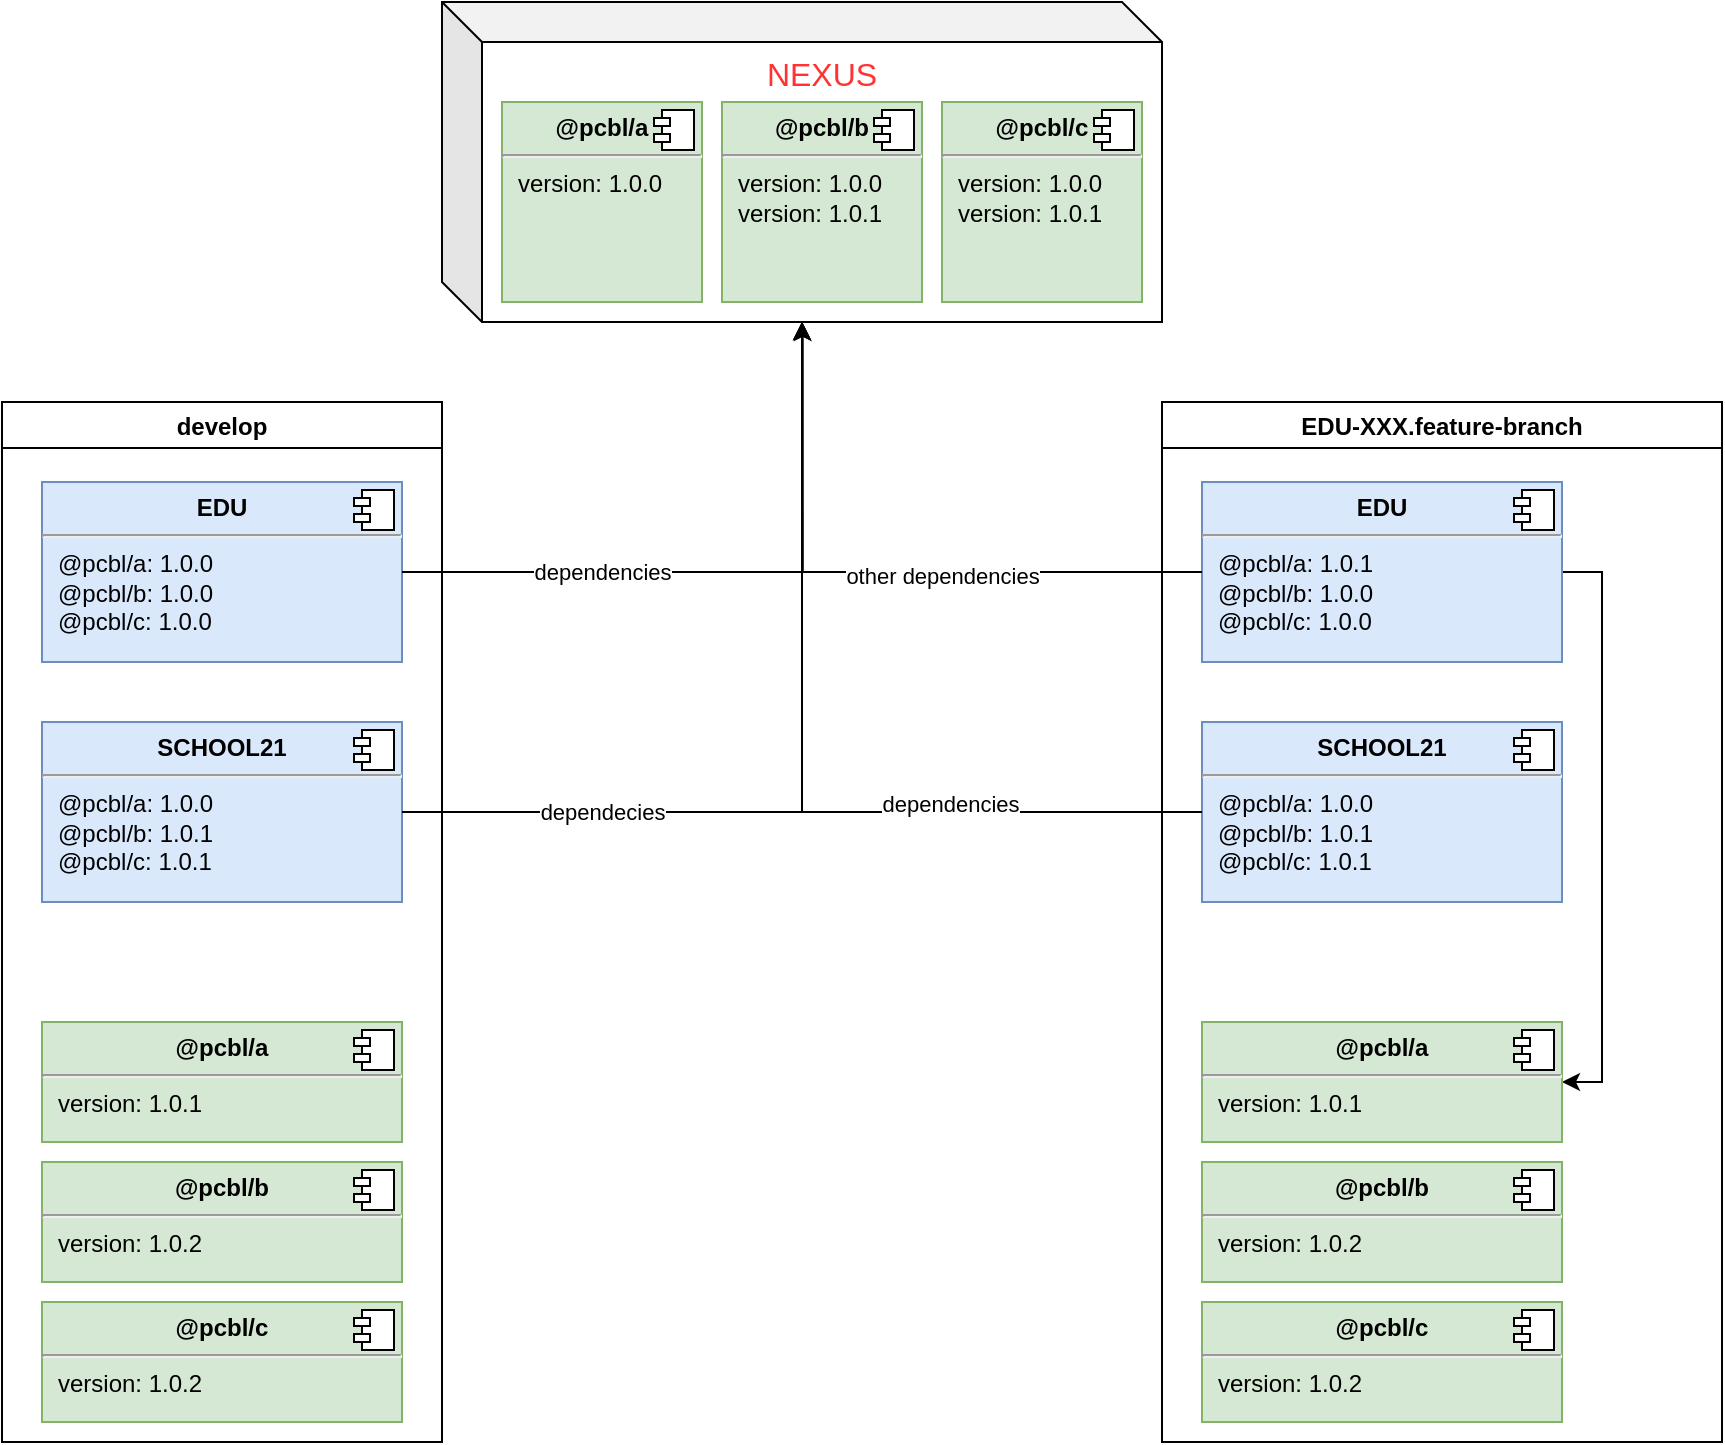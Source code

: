 <mxfile version="14.0.4" type="github">
  <diagram id="44acGGKEdY81lo-TAx_v" name="Page-1">
    <mxGraphModel dx="1752" dy="1215" grid="1" gridSize="10" guides="1" tooltips="1" connect="1" arrows="1" fold="1" page="1" pageScale="1" pageWidth="1920" pageHeight="1200" math="0" shadow="0">
      <root>
        <mxCell id="0" />
        <mxCell id="1" parent="0" />
        <mxCell id="3q4dHZZLZidGqc5jvgm3-16" value="&lt;font style=&quot;font-size: 16px&quot; color=&quot;#ff3333&quot;&gt;NEXUS&lt;/font&gt;" style="shape=cube;whiteSpace=wrap;html=1;boundedLbl=1;backgroundOutline=1;darkOpacity=0.05;darkOpacity2=0.1;align=center;verticalAlign=top;" vertex="1" parent="1">
          <mxGeometry x="480" y="40" width="360" height="160" as="geometry" />
        </mxCell>
        <mxCell id="3q4dHZZLZidGqc5jvgm3-17" value="&lt;p style=&quot;margin: 0px ; margin-top: 6px ; text-align: center&quot;&gt;&lt;b&gt;@pcbl/c&lt;/b&gt;&lt;/p&gt;&lt;hr&gt;&lt;p style=&quot;margin: 0px ; margin-left: 8px&quot;&gt;version: 1.0.0&lt;/p&gt;&lt;p style=&quot;margin: 0px ; margin-left: 8px&quot;&gt;version: 1.0.1&lt;br&gt;&lt;/p&gt;" style="align=left;overflow=fill;html=1;dropTarget=0;fillColor=#d5e8d4;strokeColor=#82b366;" vertex="1" parent="1">
          <mxGeometry x="730" y="90" width="100" height="100" as="geometry" />
        </mxCell>
        <mxCell id="3q4dHZZLZidGqc5jvgm3-18" value="" style="shape=component;jettyWidth=8;jettyHeight=4;" vertex="1" parent="3q4dHZZLZidGqc5jvgm3-17">
          <mxGeometry x="1" width="20" height="20" relative="1" as="geometry">
            <mxPoint x="-24" y="4" as="offset" />
          </mxGeometry>
        </mxCell>
        <mxCell id="3q4dHZZLZidGqc5jvgm3-19" value="&lt;p style=&quot;margin: 0px ; margin-top: 6px ; text-align: center&quot;&gt;&lt;b&gt;@pcbl/b&lt;/b&gt;&lt;/p&gt;&lt;hr&gt;&lt;p style=&quot;margin: 0px ; margin-left: 8px&quot;&gt;version: 1.0.0&lt;/p&gt;&lt;p style=&quot;margin: 0px ; margin-left: 8px&quot;&gt;version: 1.0.1&lt;br&gt;&lt;/p&gt;" style="align=left;overflow=fill;html=1;dropTarget=0;fillColor=#d5e8d4;strokeColor=#82b366;" vertex="1" parent="1">
          <mxGeometry x="620" y="90" width="100" height="100" as="geometry" />
        </mxCell>
        <mxCell id="3q4dHZZLZidGqc5jvgm3-20" value="" style="shape=component;jettyWidth=8;jettyHeight=4;" vertex="1" parent="3q4dHZZLZidGqc5jvgm3-19">
          <mxGeometry x="1" width="20" height="20" relative="1" as="geometry">
            <mxPoint x="-24" y="4" as="offset" />
          </mxGeometry>
        </mxCell>
        <mxCell id="3q4dHZZLZidGqc5jvgm3-21" value="&lt;p style=&quot;margin: 0px ; margin-top: 6px ; text-align: center&quot;&gt;&lt;b&gt;@pcbl/a&lt;/b&gt;&lt;/p&gt;&lt;hr&gt;&lt;p style=&quot;margin: 0px ; margin-left: 8px&quot;&gt;version: 1.0.0&lt;br&gt;&lt;br&gt;&lt;/p&gt;" style="align=left;overflow=fill;html=1;dropTarget=0;fillColor=#d5e8d4;strokeColor=#82b366;" vertex="1" parent="1">
          <mxGeometry x="510" y="90" width="100" height="100" as="geometry" />
        </mxCell>
        <mxCell id="3q4dHZZLZidGqc5jvgm3-22" value="" style="shape=component;jettyWidth=8;jettyHeight=4;" vertex="1" parent="3q4dHZZLZidGqc5jvgm3-21">
          <mxGeometry x="1" width="20" height="20" relative="1" as="geometry">
            <mxPoint x="-24" y="4" as="offset" />
          </mxGeometry>
        </mxCell>
        <mxCell id="3q4dHZZLZidGqc5jvgm3-25" value="develop" style="swimlane;" vertex="1" parent="1">
          <mxGeometry x="260" y="240" width="220" height="520" as="geometry" />
        </mxCell>
        <mxCell id="3q4dHZZLZidGqc5jvgm3-6" value="&lt;p style=&quot;margin: 0px ; margin-top: 6px ; text-align: center&quot;&gt;&lt;b&gt;EDU&lt;/b&gt;&lt;/p&gt;&lt;hr&gt;&lt;p style=&quot;margin: 0px ; margin-left: 8px&quot;&gt;@pcbl/a: 1.0.0&lt;/p&gt;&lt;p style=&quot;margin: 0px ; margin-left: 8px&quot;&gt;@pcbl/b: 1.0.0&lt;br&gt;@pcbl/c: 1.0.0&lt;/p&gt;" style="align=left;overflow=fill;html=1;dropTarget=0;fillColor=#dae8fc;strokeColor=#6c8ebf;" vertex="1" parent="3q4dHZZLZidGqc5jvgm3-25">
          <mxGeometry x="20" y="40" width="180" height="90" as="geometry" />
        </mxCell>
        <mxCell id="3q4dHZZLZidGqc5jvgm3-7" value="" style="shape=component;jettyWidth=8;jettyHeight=4;" vertex="1" parent="3q4dHZZLZidGqc5jvgm3-6">
          <mxGeometry x="1" width="20" height="20" relative="1" as="geometry">
            <mxPoint x="-24" y="4" as="offset" />
          </mxGeometry>
        </mxCell>
        <mxCell id="3q4dHZZLZidGqc5jvgm3-8" value="&lt;p style=&quot;margin: 0px ; margin-top: 6px ; text-align: center&quot;&gt;&lt;b&gt;SCHOOL21&lt;/b&gt;&lt;/p&gt;&lt;hr&gt;&lt;p style=&quot;margin: 0px ; margin-left: 8px&quot;&gt;@pcbl/a: 1.0.0&lt;/p&gt;&lt;p style=&quot;margin: 0px ; margin-left: 8px&quot;&gt;@pcbl/b: 1.0.1&lt;br&gt;@pcbl/c: 1.0.1&lt;/p&gt;" style="align=left;overflow=fill;html=1;dropTarget=0;fillColor=#dae8fc;strokeColor=#6c8ebf;" vertex="1" parent="3q4dHZZLZidGqc5jvgm3-25">
          <mxGeometry x="20" y="160" width="180" height="90" as="geometry" />
        </mxCell>
        <mxCell id="3q4dHZZLZidGqc5jvgm3-9" value="" style="shape=component;jettyWidth=8;jettyHeight=4;" vertex="1" parent="3q4dHZZLZidGqc5jvgm3-8">
          <mxGeometry x="1" width="20" height="20" relative="1" as="geometry">
            <mxPoint x="-24" y="4" as="offset" />
          </mxGeometry>
        </mxCell>
        <mxCell id="3q4dHZZLZidGqc5jvgm3-10" value="&lt;p style=&quot;margin: 0px ; margin-top: 6px ; text-align: center&quot;&gt;&lt;b&gt;@pcbl/a&lt;/b&gt;&lt;/p&gt;&lt;hr&gt;&lt;p style=&quot;margin: 0px ; margin-left: 8px&quot;&gt;version: 1.0.1&lt;/p&gt;" style="align=left;overflow=fill;html=1;dropTarget=0;fillColor=#d5e8d4;strokeColor=#82b366;" vertex="1" parent="3q4dHZZLZidGqc5jvgm3-25">
          <mxGeometry x="20" y="310" width="180" height="60" as="geometry" />
        </mxCell>
        <mxCell id="3q4dHZZLZidGqc5jvgm3-11" value="" style="shape=component;jettyWidth=8;jettyHeight=4;" vertex="1" parent="3q4dHZZLZidGqc5jvgm3-10">
          <mxGeometry x="1" width="20" height="20" relative="1" as="geometry">
            <mxPoint x="-24" y="4" as="offset" />
          </mxGeometry>
        </mxCell>
        <mxCell id="3q4dHZZLZidGqc5jvgm3-12" value="&lt;p style=&quot;margin: 0px ; margin-top: 6px ; text-align: center&quot;&gt;&lt;b&gt;@pcbl/b&lt;/b&gt;&lt;/p&gt;&lt;hr&gt;&lt;p style=&quot;margin: 0px ; margin-left: 8px&quot;&gt;version: 1.0.2&lt;/p&gt;" style="align=left;overflow=fill;html=1;dropTarget=0;fillColor=#d5e8d4;strokeColor=#82b366;" vertex="1" parent="3q4dHZZLZidGqc5jvgm3-25">
          <mxGeometry x="20" y="380" width="180" height="60" as="geometry" />
        </mxCell>
        <mxCell id="3q4dHZZLZidGqc5jvgm3-13" value="" style="shape=component;jettyWidth=8;jettyHeight=4;" vertex="1" parent="3q4dHZZLZidGqc5jvgm3-12">
          <mxGeometry x="1" width="20" height="20" relative="1" as="geometry">
            <mxPoint x="-24" y="4" as="offset" />
          </mxGeometry>
        </mxCell>
        <mxCell id="3q4dHZZLZidGqc5jvgm3-14" value="&lt;p style=&quot;margin: 0px ; margin-top: 6px ; text-align: center&quot;&gt;&lt;b&gt;@pcbl/c&lt;/b&gt;&lt;/p&gt;&lt;hr&gt;&lt;p style=&quot;margin: 0px ; margin-left: 8px&quot;&gt;version: 1.0.2&lt;/p&gt;" style="align=left;overflow=fill;html=1;dropTarget=0;fillColor=#d5e8d4;strokeColor=#82b366;" vertex="1" parent="3q4dHZZLZidGqc5jvgm3-25">
          <mxGeometry x="20" y="450" width="180" height="60" as="geometry" />
        </mxCell>
        <mxCell id="3q4dHZZLZidGqc5jvgm3-15" value="" style="shape=component;jettyWidth=8;jettyHeight=4;" vertex="1" parent="3q4dHZZLZidGqc5jvgm3-14">
          <mxGeometry x="1" width="20" height="20" relative="1" as="geometry">
            <mxPoint x="-24" y="4" as="offset" />
          </mxGeometry>
        </mxCell>
        <mxCell id="3q4dHZZLZidGqc5jvgm3-26" value="EDU-XXX.feature-branch" style="swimlane;startSize=23;" vertex="1" parent="1">
          <mxGeometry x="840" y="240" width="280" height="520" as="geometry" />
        </mxCell>
        <mxCell id="3q4dHZZLZidGqc5jvgm3-42" style="edgeStyle=orthogonalEdgeStyle;rounded=0;orthogonalLoop=1;jettySize=auto;html=1;exitX=1;exitY=0.5;exitDx=0;exitDy=0;entryX=1;entryY=0.5;entryDx=0;entryDy=0;" edge="1" parent="3q4dHZZLZidGqc5jvgm3-26" source="3q4dHZZLZidGqc5jvgm3-27" target="3q4dHZZLZidGqc5jvgm3-31">
          <mxGeometry relative="1" as="geometry" />
        </mxCell>
        <mxCell id="3q4dHZZLZidGqc5jvgm3-27" value="&lt;p style=&quot;margin: 0px ; margin-top: 6px ; text-align: center&quot;&gt;&lt;b&gt;EDU&lt;/b&gt;&lt;/p&gt;&lt;hr&gt;&lt;p style=&quot;margin: 0px ; margin-left: 8px&quot;&gt;@pcbl/a: 1.0.1&lt;/p&gt;&lt;p style=&quot;margin: 0px ; margin-left: 8px&quot;&gt;@pcbl/b: 1.0.0&lt;br&gt;@pcbl/c: 1.0.0&lt;/p&gt;" style="align=left;overflow=fill;html=1;dropTarget=0;fillColor=#dae8fc;strokeColor=#6c8ebf;" vertex="1" parent="3q4dHZZLZidGqc5jvgm3-26">
          <mxGeometry x="20" y="40" width="180" height="90" as="geometry" />
        </mxCell>
        <mxCell id="3q4dHZZLZidGqc5jvgm3-28" value="" style="shape=component;jettyWidth=8;jettyHeight=4;" vertex="1" parent="3q4dHZZLZidGqc5jvgm3-27">
          <mxGeometry x="1" width="20" height="20" relative="1" as="geometry">
            <mxPoint x="-24" y="4" as="offset" />
          </mxGeometry>
        </mxCell>
        <mxCell id="3q4dHZZLZidGqc5jvgm3-29" value="&lt;p style=&quot;margin: 0px ; margin-top: 6px ; text-align: center&quot;&gt;&lt;b&gt;SCHOOL21&lt;/b&gt;&lt;/p&gt;&lt;hr&gt;&lt;p style=&quot;margin: 0px ; margin-left: 8px&quot;&gt;@pcbl/a: 1.0.0&lt;/p&gt;&lt;p style=&quot;margin: 0px ; margin-left: 8px&quot;&gt;@pcbl/b: 1.0.1&lt;br&gt;@pcbl/c: 1.0.1&lt;/p&gt;" style="align=left;overflow=fill;html=1;dropTarget=0;fillColor=#dae8fc;strokeColor=#6c8ebf;" vertex="1" parent="3q4dHZZLZidGqc5jvgm3-26">
          <mxGeometry x="20" y="160" width="180" height="90" as="geometry" />
        </mxCell>
        <mxCell id="3q4dHZZLZidGqc5jvgm3-30" value="" style="shape=component;jettyWidth=8;jettyHeight=4;" vertex="1" parent="3q4dHZZLZidGqc5jvgm3-29">
          <mxGeometry x="1" width="20" height="20" relative="1" as="geometry">
            <mxPoint x="-24" y="4" as="offset" />
          </mxGeometry>
        </mxCell>
        <mxCell id="3q4dHZZLZidGqc5jvgm3-31" value="&lt;p style=&quot;margin: 0px ; margin-top: 6px ; text-align: center&quot;&gt;&lt;b&gt;@pcbl/a&lt;/b&gt;&lt;/p&gt;&lt;hr&gt;&lt;p style=&quot;margin: 0px ; margin-left: 8px&quot;&gt;version: 1.0.1&lt;/p&gt;" style="align=left;overflow=fill;html=1;dropTarget=0;fillColor=#d5e8d4;strokeColor=#82b366;" vertex="1" parent="3q4dHZZLZidGqc5jvgm3-26">
          <mxGeometry x="20" y="310" width="180" height="60" as="geometry" />
        </mxCell>
        <mxCell id="3q4dHZZLZidGqc5jvgm3-32" value="" style="shape=component;jettyWidth=8;jettyHeight=4;" vertex="1" parent="3q4dHZZLZidGqc5jvgm3-31">
          <mxGeometry x="1" width="20" height="20" relative="1" as="geometry">
            <mxPoint x="-24" y="4" as="offset" />
          </mxGeometry>
        </mxCell>
        <mxCell id="3q4dHZZLZidGqc5jvgm3-33" value="&lt;p style=&quot;margin: 0px ; margin-top: 6px ; text-align: center&quot;&gt;&lt;b&gt;@pcbl/b&lt;/b&gt;&lt;/p&gt;&lt;hr&gt;&lt;p style=&quot;margin: 0px ; margin-left: 8px&quot;&gt;version: 1.0.2&lt;/p&gt;" style="align=left;overflow=fill;html=1;dropTarget=0;fillColor=#d5e8d4;strokeColor=#82b366;" vertex="1" parent="3q4dHZZLZidGqc5jvgm3-26">
          <mxGeometry x="20" y="380" width="180" height="60" as="geometry" />
        </mxCell>
        <mxCell id="3q4dHZZLZidGqc5jvgm3-34" value="" style="shape=component;jettyWidth=8;jettyHeight=4;" vertex="1" parent="3q4dHZZLZidGqc5jvgm3-33">
          <mxGeometry x="1" width="20" height="20" relative="1" as="geometry">
            <mxPoint x="-24" y="4" as="offset" />
          </mxGeometry>
        </mxCell>
        <mxCell id="3q4dHZZLZidGqc5jvgm3-35" value="&lt;p style=&quot;margin: 0px ; margin-top: 6px ; text-align: center&quot;&gt;&lt;b&gt;@pcbl/c&lt;/b&gt;&lt;/p&gt;&lt;hr&gt;&lt;p style=&quot;margin: 0px ; margin-left: 8px&quot;&gt;version: 1.0.2&lt;/p&gt;" style="align=left;overflow=fill;html=1;dropTarget=0;fillColor=#d5e8d4;strokeColor=#82b366;" vertex="1" parent="3q4dHZZLZidGqc5jvgm3-26">
          <mxGeometry x="20" y="450" width="180" height="60" as="geometry" />
        </mxCell>
        <mxCell id="3q4dHZZLZidGqc5jvgm3-36" value="" style="shape=component;jettyWidth=8;jettyHeight=4;" vertex="1" parent="3q4dHZZLZidGqc5jvgm3-35">
          <mxGeometry x="1" width="20" height="20" relative="1" as="geometry">
            <mxPoint x="-24" y="4" as="offset" />
          </mxGeometry>
        </mxCell>
        <mxCell id="3q4dHZZLZidGqc5jvgm3-37" style="edgeStyle=orthogonalEdgeStyle;rounded=0;orthogonalLoop=1;jettySize=auto;html=1;exitX=1;exitY=0.5;exitDx=0;exitDy=0;entryX=0.501;entryY=1.003;entryDx=0;entryDy=0;entryPerimeter=0;" edge="1" parent="1" source="3q4dHZZLZidGqc5jvgm3-6" target="3q4dHZZLZidGqc5jvgm3-16">
          <mxGeometry relative="1" as="geometry" />
        </mxCell>
        <mxCell id="3q4dHZZLZidGqc5jvgm3-40" value="dependencies" style="edgeLabel;html=1;align=center;verticalAlign=middle;resizable=0;points=[];" vertex="1" connectable="0" parent="3q4dHZZLZidGqc5jvgm3-37">
          <mxGeometry x="-0.292" y="-1" relative="1" as="geometry">
            <mxPoint x="-15" y="-1" as="offset" />
          </mxGeometry>
        </mxCell>
        <mxCell id="3q4dHZZLZidGqc5jvgm3-43" style="edgeStyle=orthogonalEdgeStyle;rounded=0;orthogonalLoop=1;jettySize=auto;html=1;exitX=0;exitY=0.5;exitDx=0;exitDy=0;" edge="1" parent="1" source="3q4dHZZLZidGqc5jvgm3-27" target="3q4dHZZLZidGqc5jvgm3-16">
          <mxGeometry relative="1" as="geometry" />
        </mxCell>
        <mxCell id="3q4dHZZLZidGqc5jvgm3-47" value="other dependencies" style="edgeLabel;html=1;align=center;verticalAlign=middle;resizable=0;points=[];" vertex="1" connectable="0" parent="3q4dHZZLZidGqc5jvgm3-43">
          <mxGeometry x="-0.2" y="2" relative="1" as="geometry">
            <mxPoint as="offset" />
          </mxGeometry>
        </mxCell>
        <mxCell id="3q4dHZZLZidGqc5jvgm3-44" style="edgeStyle=orthogonalEdgeStyle;rounded=0;orthogonalLoop=1;jettySize=auto;html=1;exitX=0;exitY=0.5;exitDx=0;exitDy=0;" edge="1" parent="1" source="3q4dHZZLZidGqc5jvgm3-29" target="3q4dHZZLZidGqc5jvgm3-16">
          <mxGeometry relative="1" as="geometry" />
        </mxCell>
        <mxCell id="3q4dHZZLZidGqc5jvgm3-48" value="dependencies" style="edgeLabel;html=1;align=center;verticalAlign=middle;resizable=0;points=[];" vertex="1" connectable="0" parent="3q4dHZZLZidGqc5jvgm3-44">
          <mxGeometry x="-0.434" y="-4" relative="1" as="geometry">
            <mxPoint as="offset" />
          </mxGeometry>
        </mxCell>
        <mxCell id="3q4dHZZLZidGqc5jvgm3-45" style="edgeStyle=orthogonalEdgeStyle;rounded=0;orthogonalLoop=1;jettySize=auto;html=1;exitX=1;exitY=0.5;exitDx=0;exitDy=0;" edge="1" parent="1" source="3q4dHZZLZidGqc5jvgm3-8" target="3q4dHZZLZidGqc5jvgm3-16">
          <mxGeometry relative="1" as="geometry" />
        </mxCell>
        <mxCell id="3q4dHZZLZidGqc5jvgm3-46" value="dependecies" style="edgeLabel;html=1;align=center;verticalAlign=middle;resizable=0;points=[];" vertex="1" connectable="0" parent="3q4dHZZLZidGqc5jvgm3-45">
          <mxGeometry x="-0.672" y="-1" relative="1" as="geometry">
            <mxPoint x="27" y="-1" as="offset" />
          </mxGeometry>
        </mxCell>
      </root>
    </mxGraphModel>
  </diagram>
</mxfile>
